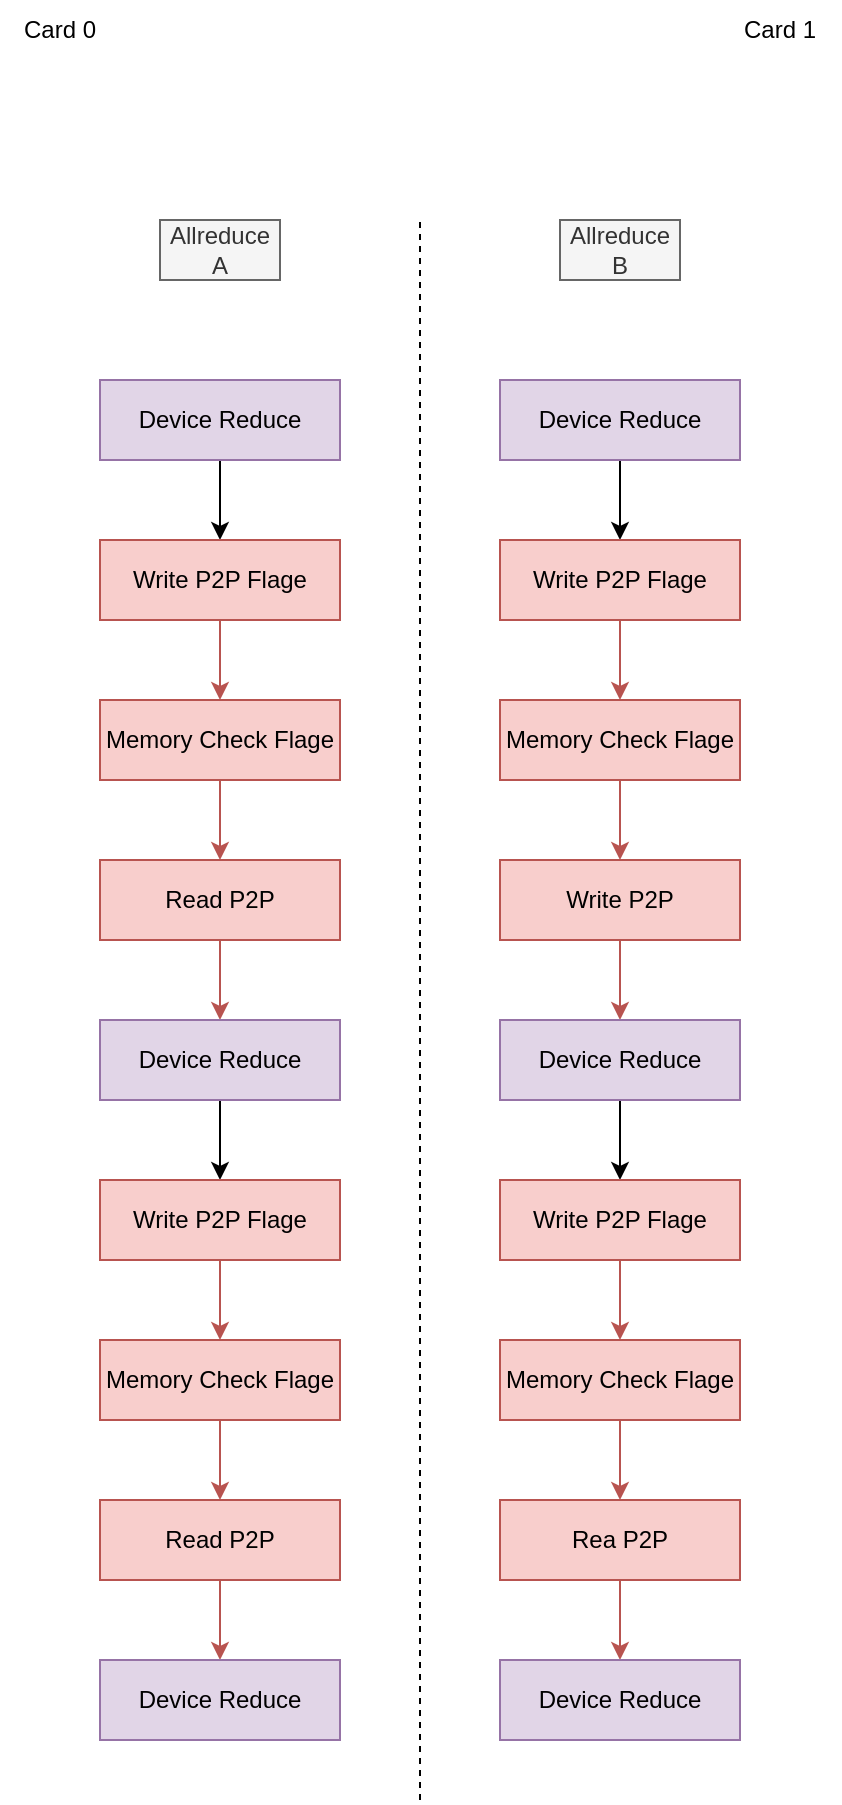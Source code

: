 <mxfile version="21.3.4" type="github">
  <diagram name="Page-1" id="7ZHinoyzs7NchRwC1Wg5">
    <mxGraphModel dx="2074" dy="1156" grid="1" gridSize="10" guides="1" tooltips="1" connect="1" arrows="1" fold="1" page="1" pageScale="1" pageWidth="850" pageHeight="1100" math="0" shadow="0">
      <root>
        <mxCell id="0" />
        <mxCell id="1" parent="0" />
        <mxCell id="Bs1NF3JHrJLdq9ir2KCl-1" value="" style="endArrow=none;dashed=1;html=1;rounded=0;" edge="1" parent="1">
          <mxGeometry width="50" height="50" relative="1" as="geometry">
            <mxPoint x="440" y="910" as="sourcePoint" />
            <mxPoint x="440" y="120" as="targetPoint" />
          </mxGeometry>
        </mxCell>
        <mxCell id="Bs1NF3JHrJLdq9ir2KCl-2" value="" style="edgeStyle=orthogonalEdgeStyle;rounded=0;orthogonalLoop=1;jettySize=auto;html=1;fillColor=#d5e8d4;strokeColor=#000000;" edge="1" parent="1" source="Bs1NF3JHrJLdq9ir2KCl-3" target="Bs1NF3JHrJLdq9ir2KCl-5">
          <mxGeometry relative="1" as="geometry" />
        </mxCell>
        <mxCell id="Bs1NF3JHrJLdq9ir2KCl-3" value="Device Reduce" style="rounded=0;whiteSpace=wrap;html=1;fillColor=#e1d5e7;strokeColor=#9673a6;" vertex="1" parent="1">
          <mxGeometry x="280" y="200" width="120" height="40" as="geometry" />
        </mxCell>
        <mxCell id="Bs1NF3JHrJLdq9ir2KCl-4" value="" style="edgeStyle=orthogonalEdgeStyle;rounded=0;orthogonalLoop=1;jettySize=auto;html=1;fillColor=#f8cecc;strokeColor=#b85450;" edge="1" parent="1" source="Bs1NF3JHrJLdq9ir2KCl-5" target="Bs1NF3JHrJLdq9ir2KCl-7">
          <mxGeometry relative="1" as="geometry" />
        </mxCell>
        <mxCell id="Bs1NF3JHrJLdq9ir2KCl-5" value="Write P2P Flage" style="rounded=0;whiteSpace=wrap;html=1;fillColor=#f8cecc;strokeColor=#b85450;" vertex="1" parent="1">
          <mxGeometry x="280" y="280" width="120" height="40" as="geometry" />
        </mxCell>
        <mxCell id="Bs1NF3JHrJLdq9ir2KCl-6" value="" style="edgeStyle=orthogonalEdgeStyle;rounded=0;orthogonalLoop=1;jettySize=auto;html=1;fillColor=#f8cecc;strokeColor=#b85450;" edge="1" parent="1" source="Bs1NF3JHrJLdq9ir2KCl-7" target="Bs1NF3JHrJLdq9ir2KCl-9">
          <mxGeometry relative="1" as="geometry" />
        </mxCell>
        <mxCell id="Bs1NF3JHrJLdq9ir2KCl-7" value="Memory Check Flage" style="rounded=0;whiteSpace=wrap;html=1;fillColor=#f8cecc;strokeColor=#b85450;" vertex="1" parent="1">
          <mxGeometry x="280" y="360" width="120" height="40" as="geometry" />
        </mxCell>
        <mxCell id="Bs1NF3JHrJLdq9ir2KCl-8" value="" style="edgeStyle=orthogonalEdgeStyle;rounded=0;orthogonalLoop=1;jettySize=auto;html=1;fillColor=#f8cecc;strokeColor=#b85450;" edge="1" parent="1" source="Bs1NF3JHrJLdq9ir2KCl-9">
          <mxGeometry relative="1" as="geometry">
            <mxPoint x="340" y="520" as="targetPoint" />
          </mxGeometry>
        </mxCell>
        <mxCell id="Bs1NF3JHrJLdq9ir2KCl-9" value="Read P2P" style="rounded=0;whiteSpace=wrap;html=1;fillColor=#f8cecc;strokeColor=#b85450;" vertex="1" parent="1">
          <mxGeometry x="280" y="440" width="120" height="40" as="geometry" />
        </mxCell>
        <mxCell id="Bs1NF3JHrJLdq9ir2KCl-12" value="" style="edgeStyle=orthogonalEdgeStyle;rounded=0;orthogonalLoop=1;jettySize=auto;html=1;" edge="1" parent="1" source="Bs1NF3JHrJLdq9ir2KCl-13" target="Bs1NF3JHrJLdq9ir2KCl-31">
          <mxGeometry relative="1" as="geometry" />
        </mxCell>
        <mxCell id="Bs1NF3JHrJLdq9ir2KCl-13" value="Device Reduce" style="rounded=0;whiteSpace=wrap;html=1;fillColor=#e1d5e7;strokeColor=#9673a6;" vertex="1" parent="1">
          <mxGeometry x="280" y="520" width="120" height="40" as="geometry" />
        </mxCell>
        <mxCell id="Bs1NF3JHrJLdq9ir2KCl-14" value="" style="edgeStyle=orthogonalEdgeStyle;rounded=0;orthogonalLoop=1;jettySize=auto;html=1;fillColor=#d5e8d4;strokeColor=#000000;" edge="1" parent="1" source="Bs1NF3JHrJLdq9ir2KCl-15" target="Bs1NF3JHrJLdq9ir2KCl-17">
          <mxGeometry relative="1" as="geometry" />
        </mxCell>
        <mxCell id="Bs1NF3JHrJLdq9ir2KCl-15" value="Device Reduce" style="rounded=0;whiteSpace=wrap;html=1;fillColor=#e1d5e7;strokeColor=#9673a6;" vertex="1" parent="1">
          <mxGeometry x="480" y="200" width="120" height="40" as="geometry" />
        </mxCell>
        <mxCell id="Bs1NF3JHrJLdq9ir2KCl-16" value="" style="edgeStyle=orthogonalEdgeStyle;rounded=0;orthogonalLoop=1;jettySize=auto;html=1;fillColor=#f8cecc;strokeColor=#b85450;" edge="1" parent="1" source="Bs1NF3JHrJLdq9ir2KCl-17" target="Bs1NF3JHrJLdq9ir2KCl-19">
          <mxGeometry relative="1" as="geometry" />
        </mxCell>
        <mxCell id="Bs1NF3JHrJLdq9ir2KCl-17" value="Write P2P Flage" style="rounded=0;whiteSpace=wrap;html=1;fillColor=#f8cecc;strokeColor=#b85450;" vertex="1" parent="1">
          <mxGeometry x="480" y="280" width="120" height="40" as="geometry" />
        </mxCell>
        <mxCell id="Bs1NF3JHrJLdq9ir2KCl-18" value="" style="edgeStyle=orthogonalEdgeStyle;rounded=0;orthogonalLoop=1;jettySize=auto;html=1;fillColor=#f8cecc;strokeColor=#b85450;" edge="1" parent="1" source="Bs1NF3JHrJLdq9ir2KCl-19" target="Bs1NF3JHrJLdq9ir2KCl-21">
          <mxGeometry relative="1" as="geometry" />
        </mxCell>
        <mxCell id="Bs1NF3JHrJLdq9ir2KCl-19" value="Memory Check Flage" style="rounded=0;whiteSpace=wrap;html=1;fillColor=#f8cecc;strokeColor=#b85450;" vertex="1" parent="1">
          <mxGeometry x="480" y="360" width="120" height="40" as="geometry" />
        </mxCell>
        <mxCell id="Bs1NF3JHrJLdq9ir2KCl-20" value="" style="edgeStyle=orthogonalEdgeStyle;rounded=0;orthogonalLoop=1;jettySize=auto;html=1;fillColor=#f8cecc;strokeColor=#b85450;" edge="1" parent="1" source="Bs1NF3JHrJLdq9ir2KCl-21">
          <mxGeometry relative="1" as="geometry">
            <mxPoint x="540" y="520" as="targetPoint" />
          </mxGeometry>
        </mxCell>
        <mxCell id="Bs1NF3JHrJLdq9ir2KCl-21" value="Write P2P" style="rounded=0;whiteSpace=wrap;html=1;fillColor=#f8cecc;strokeColor=#b85450;" vertex="1" parent="1">
          <mxGeometry x="480" y="440" width="120" height="40" as="geometry" />
        </mxCell>
        <mxCell id="Bs1NF3JHrJLdq9ir2KCl-24" value="" style="edgeStyle=orthogonalEdgeStyle;rounded=0;orthogonalLoop=1;jettySize=auto;html=1;" edge="1" parent="1" source="Bs1NF3JHrJLdq9ir2KCl-25" target="Bs1NF3JHrJLdq9ir2KCl-40">
          <mxGeometry relative="1" as="geometry" />
        </mxCell>
        <mxCell id="Bs1NF3JHrJLdq9ir2KCl-25" value="Device Reduce" style="rounded=0;whiteSpace=wrap;html=1;fillColor=#e1d5e7;strokeColor=#9673a6;" vertex="1" parent="1">
          <mxGeometry x="480" y="520" width="120" height="40" as="geometry" />
        </mxCell>
        <mxCell id="Bs1NF3JHrJLdq9ir2KCl-26" value="Allreduce&lt;br&gt;B" style="text;html=1;strokeColor=#666666;fillColor=#f5f5f5;align=center;verticalAlign=middle;whiteSpace=wrap;rounded=0;fontColor=#333333;" vertex="1" parent="1">
          <mxGeometry x="510" y="120" width="60" height="30" as="geometry" />
        </mxCell>
        <mxCell id="Bs1NF3JHrJLdq9ir2KCl-27" value="Allreduce&lt;br&gt;A" style="text;html=1;strokeColor=#666666;fillColor=#f5f5f5;align=center;verticalAlign=middle;whiteSpace=wrap;rounded=0;fontColor=#333333;" vertex="1" parent="1">
          <mxGeometry x="310" y="120" width="60" height="30" as="geometry" />
        </mxCell>
        <mxCell id="Bs1NF3JHrJLdq9ir2KCl-28" value="Card 0" style="text;html=1;strokeColor=none;fillColor=none;align=center;verticalAlign=middle;whiteSpace=wrap;rounded=0;" vertex="1" parent="1">
          <mxGeometry x="230" y="10" width="60" height="30" as="geometry" />
        </mxCell>
        <mxCell id="Bs1NF3JHrJLdq9ir2KCl-29" value="Card 1" style="text;html=1;strokeColor=none;fillColor=none;align=center;verticalAlign=middle;whiteSpace=wrap;rounded=0;" vertex="1" parent="1">
          <mxGeometry x="590" y="10" width="60" height="30" as="geometry" />
        </mxCell>
        <mxCell id="Bs1NF3JHrJLdq9ir2KCl-30" value="" style="edgeStyle=orthogonalEdgeStyle;rounded=0;orthogonalLoop=1;jettySize=auto;html=1;fillColor=#f8cecc;strokeColor=#b85450;" edge="1" parent="1" source="Bs1NF3JHrJLdq9ir2KCl-31" target="Bs1NF3JHrJLdq9ir2KCl-33">
          <mxGeometry relative="1" as="geometry" />
        </mxCell>
        <mxCell id="Bs1NF3JHrJLdq9ir2KCl-31" value="Write P2P Flage" style="rounded=0;whiteSpace=wrap;html=1;fillColor=#f8cecc;strokeColor=#b85450;" vertex="1" parent="1">
          <mxGeometry x="280" y="600" width="120" height="40" as="geometry" />
        </mxCell>
        <mxCell id="Bs1NF3JHrJLdq9ir2KCl-32" value="" style="edgeStyle=orthogonalEdgeStyle;rounded=0;orthogonalLoop=1;jettySize=auto;html=1;fillColor=#f8cecc;strokeColor=#b85450;" edge="1" parent="1" source="Bs1NF3JHrJLdq9ir2KCl-33" target="Bs1NF3JHrJLdq9ir2KCl-35">
          <mxGeometry relative="1" as="geometry" />
        </mxCell>
        <mxCell id="Bs1NF3JHrJLdq9ir2KCl-33" value="Memory Check Flage" style="rounded=0;whiteSpace=wrap;html=1;fillColor=#f8cecc;strokeColor=#b85450;" vertex="1" parent="1">
          <mxGeometry x="280" y="680" width="120" height="40" as="geometry" />
        </mxCell>
        <mxCell id="Bs1NF3JHrJLdq9ir2KCl-34" value="" style="edgeStyle=orthogonalEdgeStyle;rounded=0;orthogonalLoop=1;jettySize=auto;html=1;fillColor=#f8cecc;strokeColor=#b85450;" edge="1" parent="1" source="Bs1NF3JHrJLdq9ir2KCl-35">
          <mxGeometry relative="1" as="geometry">
            <mxPoint x="340" y="840" as="targetPoint" />
          </mxGeometry>
        </mxCell>
        <mxCell id="Bs1NF3JHrJLdq9ir2KCl-35" value="Read P2P" style="rounded=0;whiteSpace=wrap;html=1;fillColor=#f8cecc;strokeColor=#b85450;" vertex="1" parent="1">
          <mxGeometry x="280" y="760" width="120" height="40" as="geometry" />
        </mxCell>
        <mxCell id="Bs1NF3JHrJLdq9ir2KCl-38" value="Device Reduce" style="rounded=0;whiteSpace=wrap;html=1;fillColor=#e1d5e7;strokeColor=#9673a6;" vertex="1" parent="1">
          <mxGeometry x="280" y="840" width="120" height="40" as="geometry" />
        </mxCell>
        <mxCell id="Bs1NF3JHrJLdq9ir2KCl-39" value="" style="edgeStyle=orthogonalEdgeStyle;rounded=0;orthogonalLoop=1;jettySize=auto;html=1;fillColor=#f8cecc;strokeColor=#b85450;" edge="1" parent="1" source="Bs1NF3JHrJLdq9ir2KCl-40" target="Bs1NF3JHrJLdq9ir2KCl-42">
          <mxGeometry relative="1" as="geometry" />
        </mxCell>
        <mxCell id="Bs1NF3JHrJLdq9ir2KCl-40" value="Write P2P Flage" style="rounded=0;whiteSpace=wrap;html=1;fillColor=#f8cecc;strokeColor=#b85450;" vertex="1" parent="1">
          <mxGeometry x="480" y="600" width="120" height="40" as="geometry" />
        </mxCell>
        <mxCell id="Bs1NF3JHrJLdq9ir2KCl-41" value="" style="edgeStyle=orthogonalEdgeStyle;rounded=0;orthogonalLoop=1;jettySize=auto;html=1;fillColor=#f8cecc;strokeColor=#b85450;" edge="1" parent="1" source="Bs1NF3JHrJLdq9ir2KCl-42" target="Bs1NF3JHrJLdq9ir2KCl-44">
          <mxGeometry relative="1" as="geometry" />
        </mxCell>
        <mxCell id="Bs1NF3JHrJLdq9ir2KCl-42" value="Memory Check Flage" style="rounded=0;whiteSpace=wrap;html=1;fillColor=#f8cecc;strokeColor=#b85450;" vertex="1" parent="1">
          <mxGeometry x="480" y="680" width="120" height="40" as="geometry" />
        </mxCell>
        <mxCell id="Bs1NF3JHrJLdq9ir2KCl-43" value="" style="edgeStyle=orthogonalEdgeStyle;rounded=0;orthogonalLoop=1;jettySize=auto;html=1;fillColor=#f8cecc;strokeColor=#b85450;" edge="1" parent="1" source="Bs1NF3JHrJLdq9ir2KCl-44">
          <mxGeometry relative="1" as="geometry">
            <mxPoint x="540" y="840" as="targetPoint" />
          </mxGeometry>
        </mxCell>
        <mxCell id="Bs1NF3JHrJLdq9ir2KCl-44" value="Rea P2P" style="rounded=0;whiteSpace=wrap;html=1;fillColor=#f8cecc;strokeColor=#b85450;" vertex="1" parent="1">
          <mxGeometry x="480" y="760" width="120" height="40" as="geometry" />
        </mxCell>
        <mxCell id="Bs1NF3JHrJLdq9ir2KCl-47" value="Device Reduce" style="rounded=0;whiteSpace=wrap;html=1;fillColor=#e1d5e7;strokeColor=#9673a6;" vertex="1" parent="1">
          <mxGeometry x="480" y="840" width="120" height="40" as="geometry" />
        </mxCell>
      </root>
    </mxGraphModel>
  </diagram>
</mxfile>
